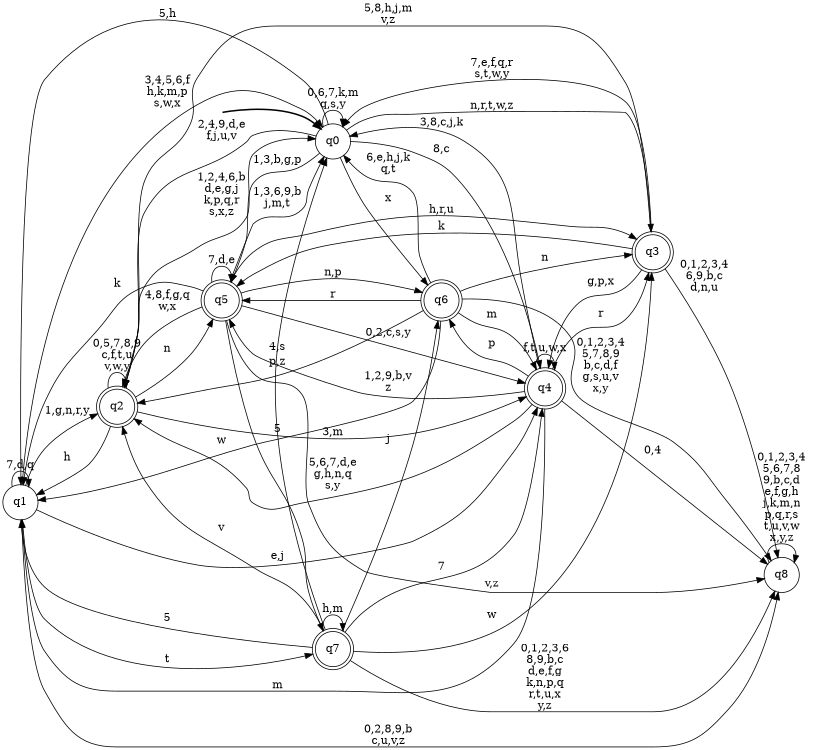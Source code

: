 digraph BlueStar {
__start0 [style = invis, shape = none, label = "", width = 0, height = 0];

rankdir=LR;
size="8,5";

s0 [style="filled", color="black", fillcolor="white" shape="circle", label="q0"];
s1 [style="filled", color="black", fillcolor="white" shape="circle", label="q1"];
s2 [style="rounded,filled", color="black", fillcolor="white" shape="doublecircle", label="q2"];
s3 [style="rounded,filled", color="black", fillcolor="white" shape="doublecircle", label="q3"];
s4 [style="rounded,filled", color="black", fillcolor="white" shape="doublecircle", label="q4"];
s5 [style="rounded,filled", color="black", fillcolor="white" shape="doublecircle", label="q5"];
s6 [style="rounded,filled", color="black", fillcolor="white" shape="doublecircle", label="q6"];
s7 [style="rounded,filled", color="black", fillcolor="white" shape="doublecircle", label="q7"];
s8 [style="filled", color="black", fillcolor="white" shape="circle", label="q8"];
subgraph cluster_main { 
	graph [pad=".75", ranksep="0.15", nodesep="0.15"];
	 style=invis; 
	__start0 -> s0 [penwidth=2];
}
s0 -> s0 [label="0,6,7,k,m\nq,s,y"];
s0 -> s1 [label="5,h"];
s0 -> s2 [label="2,4,9,d,e\nf,j,u,v"];
s0 -> s3 [label="n,r,t,w,z"];
s0 -> s4 [label="8,c"];
s0 -> s5 [label="1,3,b,g,p"];
s0 -> s6 [label="x"];
s1 -> s0 [label="3,4,5,6,f\nh,k,m,p\ns,w,x"];
s1 -> s1 [label="7,d,q"];
s1 -> s2 [label="1,g,n,r,y"];
s1 -> s4 [label="e,j"];
s1 -> s7 [label="t"];
s1 -> s8 [label="0,2,8,9,b\nc,u,v,z"];
s2 -> s0 [label="1,2,4,6,b\nd,e,g,j\nk,p,q,r\ns,x,z"];
s2 -> s1 [label="h"];
s2 -> s2 [label="0,5,7,8,9\nc,f,t,u\nv,w,y"];
s2 -> s4 [label="3,m"];
s2 -> s5 [label="n"];
s3 -> s0 [label="7,e,f,q,r\ns,t,w,y"];
s3 -> s2 [label="5,8,h,j,m\nv,z"];
s3 -> s4 [label="g,p,x"];
s3 -> s5 [label="k"];
s3 -> s8 [label="0,1,2,3,4\n6,9,b,c\nd,n,u"];
s4 -> s0 [label="3,8,c,j,k"];
s4 -> s1 [label="m"];
s4 -> s2 [label="5,6,7,d,e\ng,h,n,q\ns,y"];
s4 -> s3 [label="r"];
s4 -> s4 [label="f,t,u,w,x"];
s4 -> s5 [label="1,2,9,b,v\nz"];
s4 -> s6 [label="p"];
s4 -> s8 [label="0,4"];
s5 -> s0 [label="1,3,6,9,b\nj,m,t"];
s5 -> s1 [label="k"];
s5 -> s2 [label="4,8,f,g,q\nw,x"];
s5 -> s3 [label="h,r,u"];
s5 -> s4 [label="0,2,c,s,y"];
s5 -> s5 [label="7,d,e"];
s5 -> s6 [label="n,p"];
s5 -> s7 [label="5"];
s5 -> s8 [label="v,z"];
s6 -> s0 [label="6,e,h,j,k\nq,t"];
s6 -> s1 [label="w"];
s6 -> s2 [label="p,z"];
s6 -> s3 [label="n"];
s6 -> s4 [label="m"];
s6 -> s5 [label="r"];
s6 -> s8 [label="0,1,2,3,4\n5,7,8,9\nb,c,d,f\ng,s,u,v\nx,y"];
s7 -> s0 [label="4,s"];
s7 -> s1 [label="5"];
s7 -> s2 [label="v"];
s7 -> s3 [label="w"];
s7 -> s4 [label="7"];
s7 -> s6 [label="j"];
s7 -> s7 [label="h,m"];
s7 -> s8 [label="0,1,2,3,6\n8,9,b,c\nd,e,f,g\nk,n,p,q\nr,t,u,x\ny,z"];
s8 -> s8 [label="0,1,2,3,4\n5,6,7,8\n9,b,c,d\ne,f,g,h\nj,k,m,n\np,q,r,s\nt,u,v,w\nx,y,z"];

}
